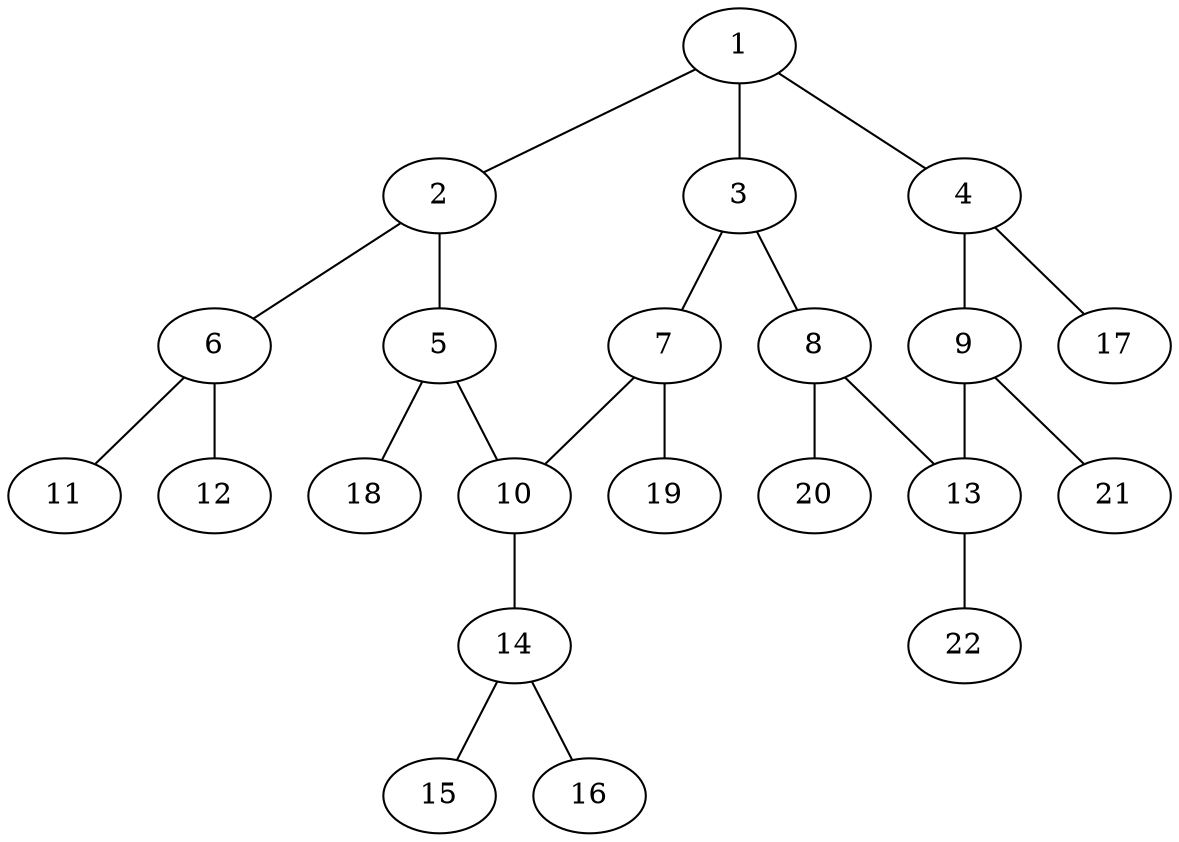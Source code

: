graph molecule_2320 {
	1	 [chem=C];
	2	 [chem=C];
	1 -- 2	 [valence=2];
	3	 [chem=C];
	1 -- 3	 [valence=1];
	4	 [chem=C];
	1 -- 4	 [valence=1];
	5	 [chem=C];
	2 -- 5	 [valence=1];
	6	 [chem=N];
	2 -- 6	 [valence=1];
	7	 [chem=C];
	3 -- 7	 [valence=2];
	8	 [chem=C];
	3 -- 8	 [valence=1];
	9	 [chem=C];
	4 -- 9	 [valence=2];
	17	 [chem=H];
	4 -- 17	 [valence=1];
	10	 [chem=C];
	5 -- 10	 [valence=2];
	18	 [chem=H];
	5 -- 18	 [valence=1];
	11	 [chem=O];
	6 -- 11	 [valence=2];
	12	 [chem=O];
	6 -- 12	 [valence=1];
	7 -- 10	 [valence=1];
	19	 [chem=H];
	7 -- 19	 [valence=1];
	13	 [chem=C];
	8 -- 13	 [valence=2];
	20	 [chem=H];
	8 -- 20	 [valence=1];
	9 -- 13	 [valence=1];
	21	 [chem=H];
	9 -- 21	 [valence=1];
	14	 [chem=N];
	10 -- 14	 [valence=1];
	22	 [chem=H];
	13 -- 22	 [valence=1];
	15	 [chem=O];
	14 -- 15	 [valence=2];
	16	 [chem=O];
	14 -- 16	 [valence=1];
}
